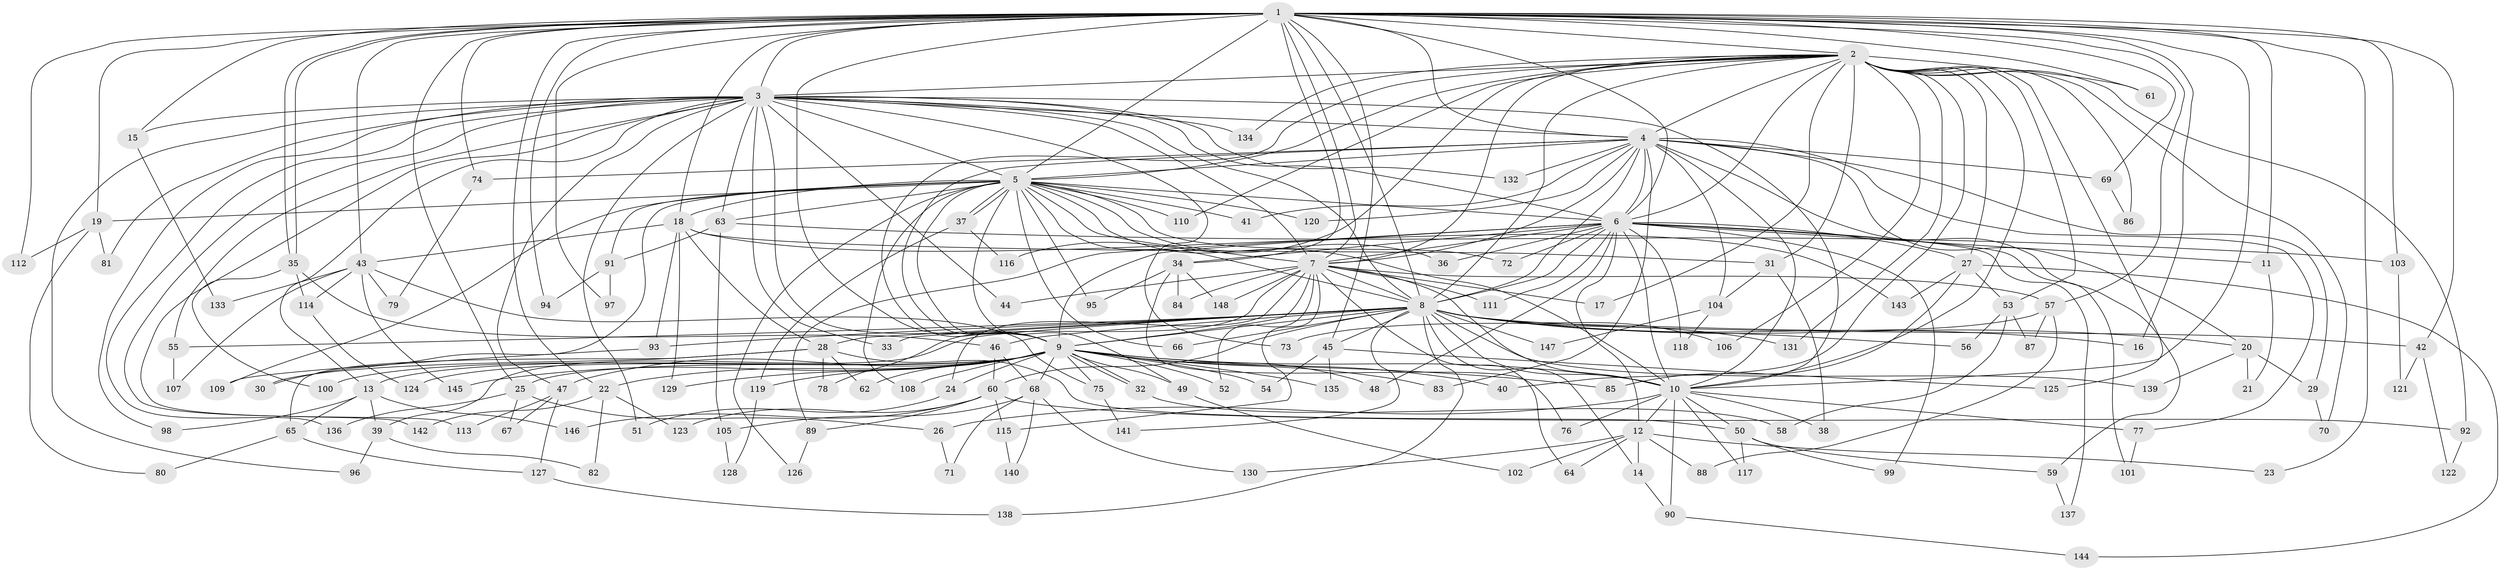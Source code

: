 // coarse degree distribution, {26: 0.011363636363636364, 20: 0.011363636363636364, 22: 0.011363636363636364, 17: 0.011363636363636364, 40: 0.011363636363636364, 19: 0.022727272727272728, 29: 0.011363636363636364, 15: 0.011363636363636364, 3: 0.17045454545454544, 8: 0.03409090909090909, 6: 0.06818181818181818, 2: 0.5113636363636364, 12: 0.011363636363636364, 4: 0.03409090909090909, 5: 0.056818181818181816, 1: 0.011363636363636364}
// Generated by graph-tools (version 1.1) at 2025/17/03/04/25 18:17:23]
// undirected, 148 vertices, 321 edges
graph export_dot {
graph [start="1"]
  node [color=gray90,style=filled];
  1;
  2;
  3;
  4;
  5;
  6;
  7;
  8;
  9;
  10;
  11;
  12;
  13;
  14;
  15;
  16;
  17;
  18;
  19;
  20;
  21;
  22;
  23;
  24;
  25;
  26;
  27;
  28;
  29;
  30;
  31;
  32;
  33;
  34;
  35;
  36;
  37;
  38;
  39;
  40;
  41;
  42;
  43;
  44;
  45;
  46;
  47;
  48;
  49;
  50;
  51;
  52;
  53;
  54;
  55;
  56;
  57;
  58;
  59;
  60;
  61;
  62;
  63;
  64;
  65;
  66;
  67;
  68;
  69;
  70;
  71;
  72;
  73;
  74;
  75;
  76;
  77;
  78;
  79;
  80;
  81;
  82;
  83;
  84;
  85;
  86;
  87;
  88;
  89;
  90;
  91;
  92;
  93;
  94;
  95;
  96;
  97;
  98;
  99;
  100;
  101;
  102;
  103;
  104;
  105;
  106;
  107;
  108;
  109;
  110;
  111;
  112;
  113;
  114;
  115;
  116;
  117;
  118;
  119;
  120;
  121;
  122;
  123;
  124;
  125;
  126;
  127;
  128;
  129;
  130;
  131;
  132;
  133;
  134;
  135;
  136;
  137;
  138;
  139;
  140;
  141;
  142;
  143;
  144;
  145;
  146;
  147;
  148;
  1 -- 2;
  1 -- 3;
  1 -- 4;
  1 -- 5;
  1 -- 6;
  1 -- 7;
  1 -- 8;
  1 -- 9;
  1 -- 10;
  1 -- 11;
  1 -- 15;
  1 -- 16;
  1 -- 18;
  1 -- 19;
  1 -- 22;
  1 -- 23;
  1 -- 25;
  1 -- 34;
  1 -- 35;
  1 -- 35;
  1 -- 42;
  1 -- 43;
  1 -- 45;
  1 -- 57;
  1 -- 61;
  1 -- 69;
  1 -- 74;
  1 -- 94;
  1 -- 97;
  1 -- 103;
  1 -- 112;
  2 -- 3;
  2 -- 4;
  2 -- 5;
  2 -- 6;
  2 -- 7;
  2 -- 8;
  2 -- 9;
  2 -- 10;
  2 -- 17;
  2 -- 27;
  2 -- 31;
  2 -- 40;
  2 -- 53;
  2 -- 61;
  2 -- 70;
  2 -- 86;
  2 -- 92;
  2 -- 106;
  2 -- 110;
  2 -- 116;
  2 -- 125;
  2 -- 131;
  2 -- 134;
  3 -- 4;
  3 -- 5;
  3 -- 6;
  3 -- 7;
  3 -- 8;
  3 -- 9;
  3 -- 10;
  3 -- 13;
  3 -- 15;
  3 -- 33;
  3 -- 44;
  3 -- 47;
  3 -- 51;
  3 -- 55;
  3 -- 63;
  3 -- 73;
  3 -- 81;
  3 -- 96;
  3 -- 98;
  3 -- 113;
  3 -- 132;
  3 -- 134;
  3 -- 136;
  3 -- 142;
  4 -- 5;
  4 -- 6;
  4 -- 7;
  4 -- 8;
  4 -- 9;
  4 -- 10;
  4 -- 20;
  4 -- 29;
  4 -- 41;
  4 -- 59;
  4 -- 69;
  4 -- 74;
  4 -- 77;
  4 -- 83;
  4 -- 104;
  4 -- 120;
  4 -- 132;
  5 -- 6;
  5 -- 7;
  5 -- 8;
  5 -- 9;
  5 -- 10;
  5 -- 18;
  5 -- 19;
  5 -- 30;
  5 -- 36;
  5 -- 37;
  5 -- 37;
  5 -- 41;
  5 -- 49;
  5 -- 63;
  5 -- 66;
  5 -- 72;
  5 -- 91;
  5 -- 95;
  5 -- 108;
  5 -- 109;
  5 -- 110;
  5 -- 120;
  5 -- 126;
  6 -- 7;
  6 -- 8;
  6 -- 9;
  6 -- 10;
  6 -- 11;
  6 -- 12;
  6 -- 27;
  6 -- 34;
  6 -- 36;
  6 -- 48;
  6 -- 72;
  6 -- 89;
  6 -- 99;
  6 -- 101;
  6 -- 111;
  6 -- 118;
  6 -- 137;
  7 -- 8;
  7 -- 9;
  7 -- 10;
  7 -- 17;
  7 -- 24;
  7 -- 44;
  7 -- 52;
  7 -- 57;
  7 -- 64;
  7 -- 78;
  7 -- 84;
  7 -- 111;
  7 -- 115;
  7 -- 148;
  8 -- 9;
  8 -- 10;
  8 -- 14;
  8 -- 16;
  8 -- 20;
  8 -- 28;
  8 -- 33;
  8 -- 39;
  8 -- 42;
  8 -- 45;
  8 -- 46;
  8 -- 55;
  8 -- 56;
  8 -- 60;
  8 -- 66;
  8 -- 93;
  8 -- 106;
  8 -- 131;
  8 -- 138;
  8 -- 139;
  8 -- 141;
  8 -- 147;
  9 -- 10;
  9 -- 13;
  9 -- 22;
  9 -- 24;
  9 -- 25;
  9 -- 32;
  9 -- 32;
  9 -- 40;
  9 -- 47;
  9 -- 48;
  9 -- 49;
  9 -- 52;
  9 -- 54;
  9 -- 62;
  9 -- 68;
  9 -- 75;
  9 -- 83;
  9 -- 85;
  9 -- 100;
  9 -- 108;
  9 -- 119;
  9 -- 124;
  9 -- 129;
  9 -- 135;
  9 -- 145;
  10 -- 12;
  10 -- 26;
  10 -- 38;
  10 -- 50;
  10 -- 76;
  10 -- 77;
  10 -- 90;
  10 -- 117;
  11 -- 21;
  12 -- 14;
  12 -- 23;
  12 -- 64;
  12 -- 88;
  12 -- 102;
  12 -- 130;
  13 -- 39;
  13 -- 65;
  13 -- 98;
  13 -- 146;
  14 -- 90;
  15 -- 133;
  18 -- 28;
  18 -- 31;
  18 -- 43;
  18 -- 93;
  18 -- 129;
  18 -- 143;
  19 -- 80;
  19 -- 81;
  19 -- 112;
  20 -- 21;
  20 -- 29;
  20 -- 139;
  22 -- 82;
  22 -- 123;
  22 -- 142;
  24 -- 51;
  25 -- 26;
  25 -- 67;
  25 -- 136;
  26 -- 71;
  27 -- 53;
  27 -- 85;
  27 -- 143;
  27 -- 144;
  28 -- 30;
  28 -- 50;
  28 -- 62;
  28 -- 65;
  28 -- 78;
  29 -- 70;
  31 -- 38;
  31 -- 104;
  32 -- 58;
  34 -- 76;
  34 -- 84;
  34 -- 95;
  34 -- 148;
  35 -- 46;
  35 -- 100;
  35 -- 114;
  37 -- 116;
  37 -- 119;
  39 -- 82;
  39 -- 96;
  42 -- 121;
  42 -- 122;
  43 -- 75;
  43 -- 79;
  43 -- 107;
  43 -- 114;
  43 -- 133;
  43 -- 145;
  45 -- 54;
  45 -- 125;
  45 -- 135;
  46 -- 60;
  46 -- 68;
  47 -- 67;
  47 -- 113;
  47 -- 127;
  49 -- 102;
  50 -- 59;
  50 -- 99;
  50 -- 117;
  53 -- 56;
  53 -- 58;
  53 -- 87;
  55 -- 107;
  57 -- 73;
  57 -- 87;
  57 -- 88;
  59 -- 137;
  60 -- 89;
  60 -- 92;
  60 -- 115;
  60 -- 123;
  60 -- 146;
  63 -- 91;
  63 -- 103;
  63 -- 105;
  65 -- 80;
  65 -- 127;
  68 -- 71;
  68 -- 105;
  68 -- 130;
  68 -- 140;
  69 -- 86;
  74 -- 79;
  75 -- 141;
  77 -- 101;
  89 -- 126;
  90 -- 144;
  91 -- 94;
  91 -- 97;
  92 -- 122;
  93 -- 109;
  103 -- 121;
  104 -- 118;
  104 -- 147;
  105 -- 128;
  114 -- 124;
  115 -- 140;
  119 -- 128;
  127 -- 138;
}
